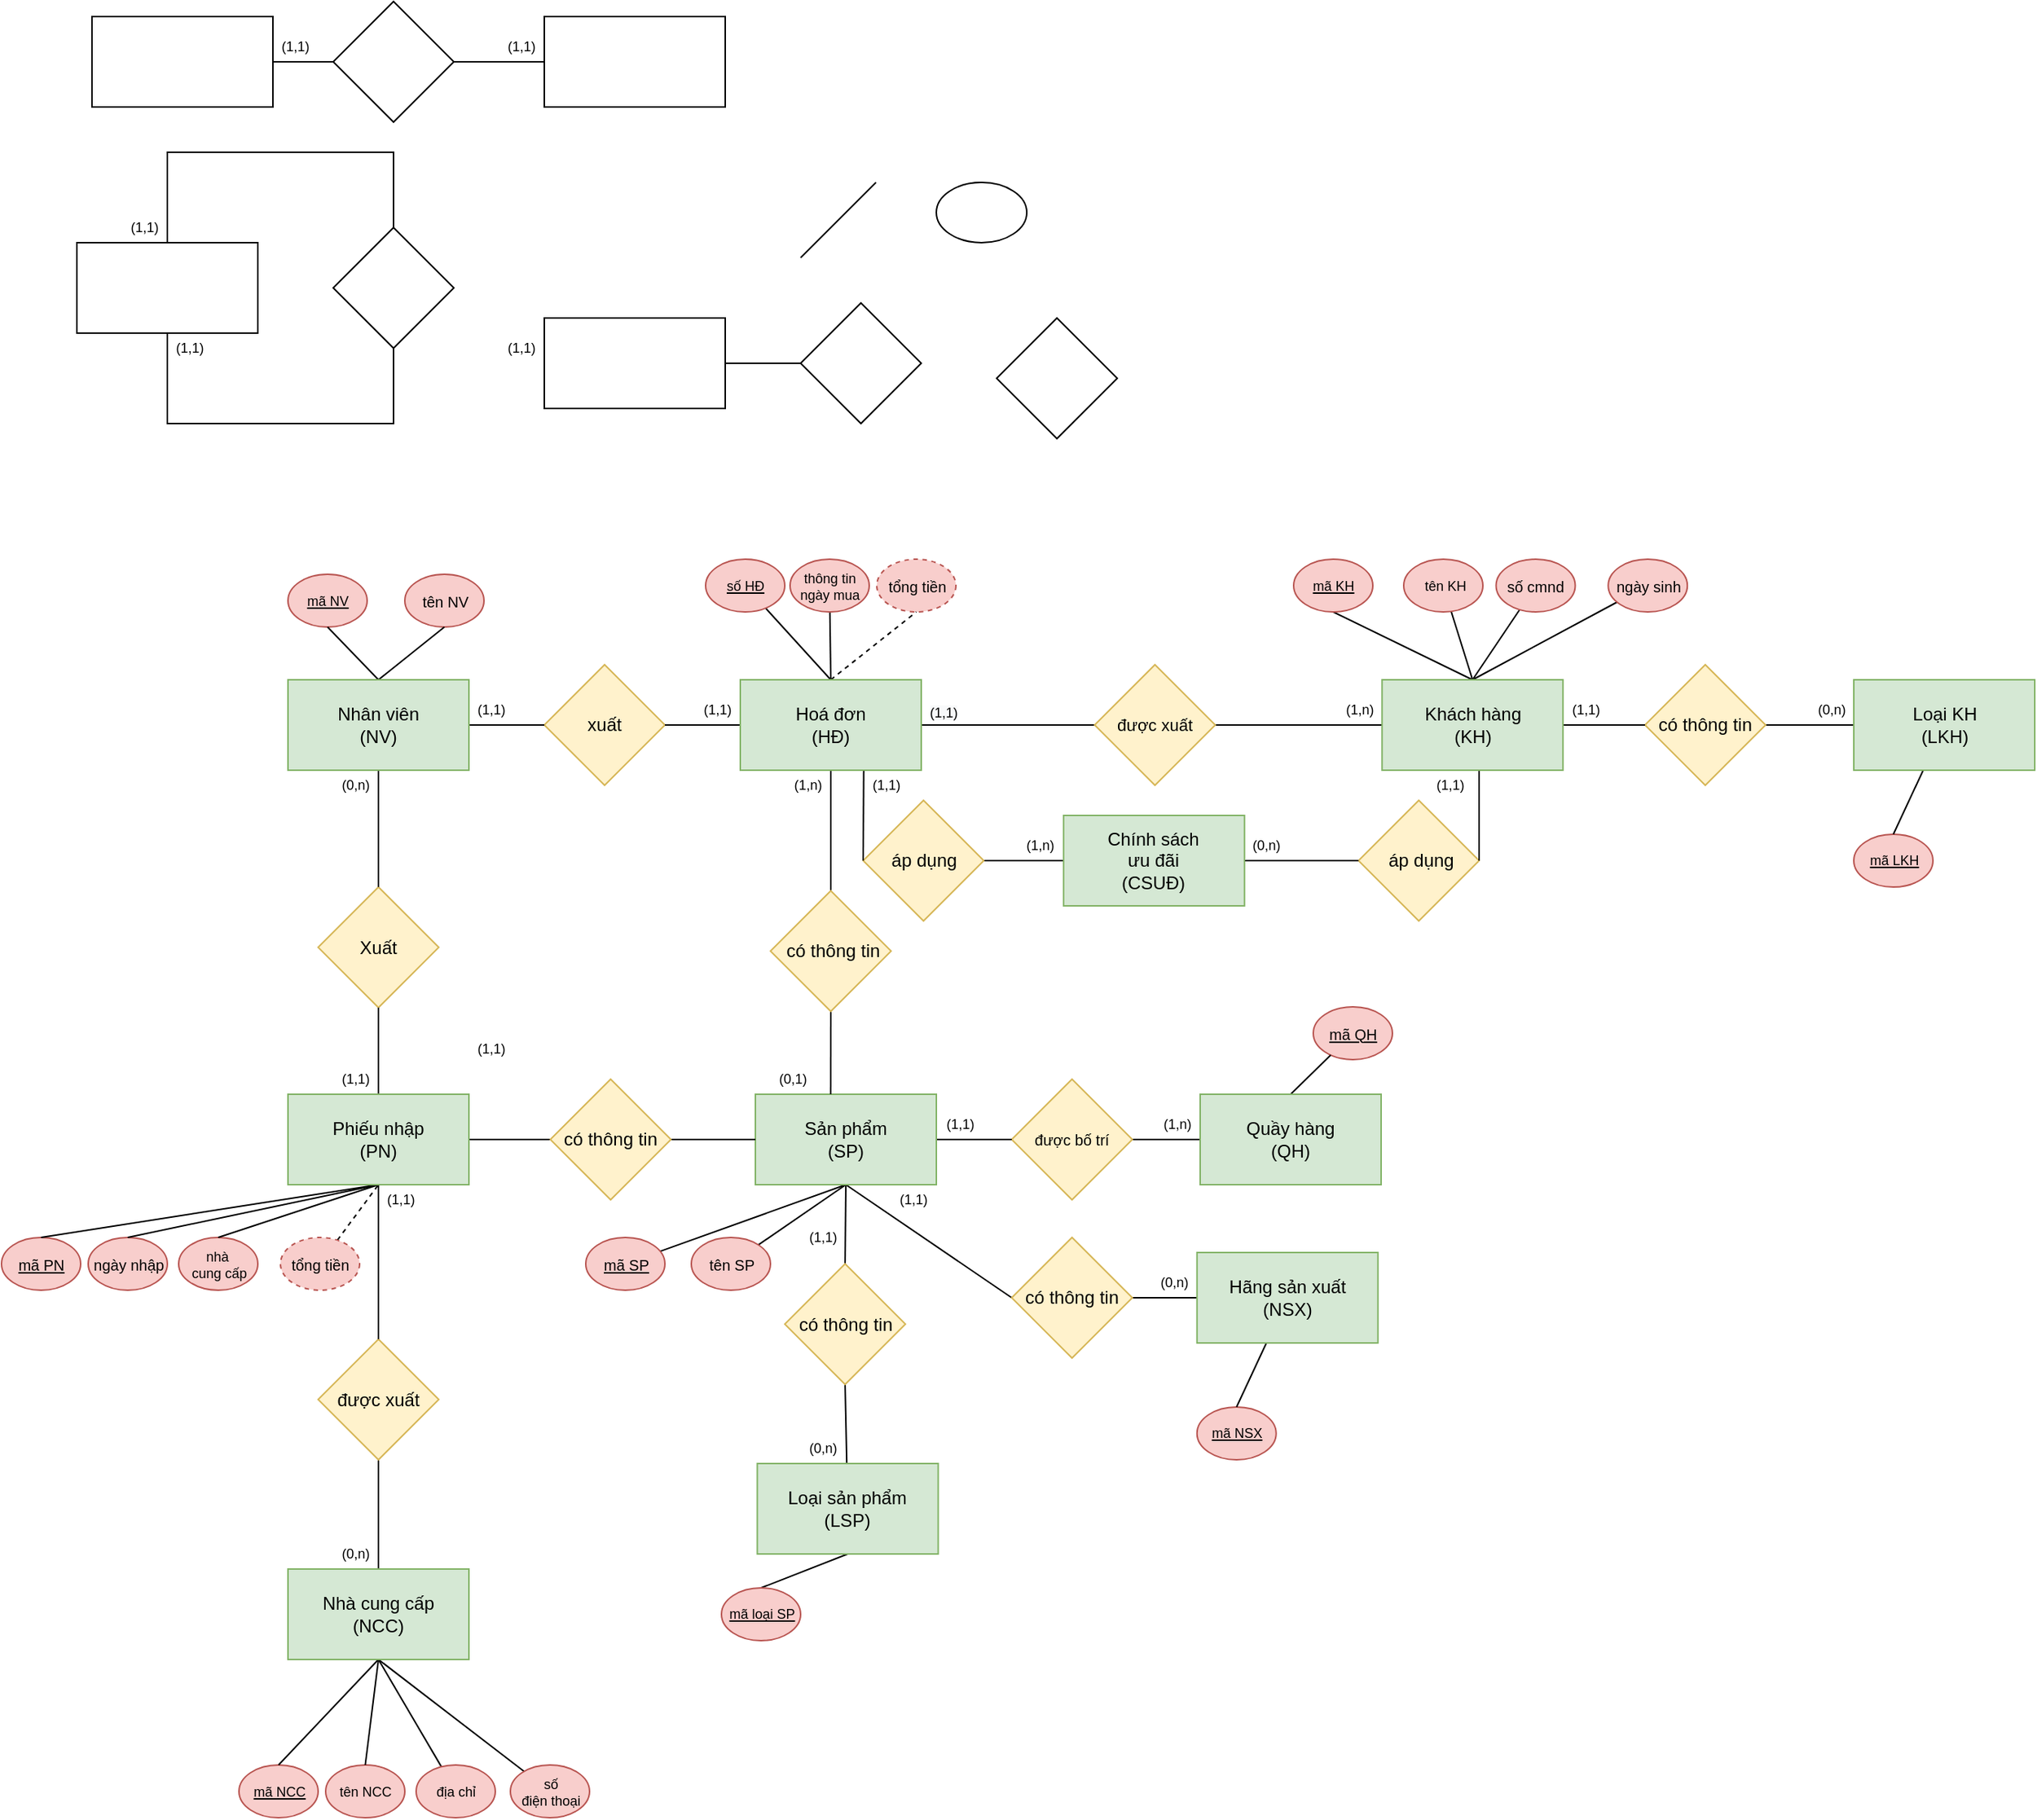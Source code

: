 <mxfile version="20.1.1" type="github">
  <diagram id="6r0_a1HDc3w-jd7aQ7qa" name="Page-1">
    <mxGraphModel dx="2193" dy="1885" grid="1" gridSize="10" guides="1" tooltips="1" connect="1" arrows="1" fold="1" page="1" pageScale="1" pageWidth="827" pageHeight="1169" math="0" shadow="0">
      <root>
        <mxCell id="0" />
        <mxCell id="1" parent="0" />
        <mxCell id="DVV-10IRJFf22m86ulkG-2" value="" style="ellipse;whiteSpace=wrap;html=1;" vertex="1" parent="1">
          <mxGeometry x="590" y="20" width="60" height="40" as="geometry" />
        </mxCell>
        <mxCell id="DVV-10IRJFf22m86ulkG-4" value="" style="endArrow=none;html=1;rounded=0;" edge="1" parent="1">
          <mxGeometry width="50" height="50" relative="1" as="geometry">
            <mxPoint x="500" y="70" as="sourcePoint" />
            <mxPoint x="550" y="20" as="targetPoint" />
          </mxGeometry>
        </mxCell>
        <mxCell id="DVV-10IRJFf22m86ulkG-14" value="" style="group" vertex="1" connectable="0" parent="1">
          <mxGeometry x="20" width="250" height="180" as="geometry" />
        </mxCell>
        <mxCell id="DVV-10IRJFf22m86ulkG-11" value="" style="rhombus;whiteSpace=wrap;html=1;fontFamily=Helvetica;fontSize=11;fontColor=default;" vertex="1" parent="DVV-10IRJFf22m86ulkG-14">
          <mxGeometry x="170" y="50" width="80" height="80" as="geometry" />
        </mxCell>
        <mxCell id="DVV-10IRJFf22m86ulkG-12" style="edgeStyle=none;shape=connector;rounded=0;orthogonalLoop=1;jettySize=auto;html=1;exitX=0.5;exitY=0;exitDx=0;exitDy=0;entryX=0.5;entryY=0;entryDx=0;entryDy=0;labelBackgroundColor=default;fontFamily=Helvetica;fontSize=11;fontColor=default;endArrow=none;strokeColor=default;" edge="1" parent="DVV-10IRJFf22m86ulkG-14" source="DVV-10IRJFf22m86ulkG-10" target="DVV-10IRJFf22m86ulkG-11">
          <mxGeometry relative="1" as="geometry">
            <Array as="points">
              <mxPoint x="60" />
              <mxPoint x="210" />
            </Array>
          </mxGeometry>
        </mxCell>
        <mxCell id="DVV-10IRJFf22m86ulkG-13" style="edgeStyle=none;shape=connector;rounded=0;orthogonalLoop=1;jettySize=auto;html=1;entryX=0.5;entryY=1;entryDx=0;entryDy=0;labelBackgroundColor=default;fontFamily=Helvetica;fontSize=11;fontColor=default;endArrow=none;strokeColor=default;exitX=0.5;exitY=1;exitDx=0;exitDy=0;" edge="1" parent="DVV-10IRJFf22m86ulkG-14" source="DVV-10IRJFf22m86ulkG-10" target="DVV-10IRJFf22m86ulkG-11">
          <mxGeometry relative="1" as="geometry">
            <mxPoint x="60" y="130" as="sourcePoint" />
            <Array as="points">
              <mxPoint x="60" y="180" />
              <mxPoint x="210" y="180" />
            </Array>
          </mxGeometry>
        </mxCell>
        <mxCell id="DVV-10IRJFf22m86ulkG-25" value="" style="group" vertex="1" connectable="0" parent="DVV-10IRJFf22m86ulkG-14">
          <mxGeometry y="40" width="120" height="100" as="geometry" />
        </mxCell>
        <mxCell id="DVV-10IRJFf22m86ulkG-10" value="" style="rounded=0;whiteSpace=wrap;html=1;fontFamily=Helvetica;fontSize=11;fontColor=default;" vertex="1" parent="DVV-10IRJFf22m86ulkG-25">
          <mxGeometry y="20" width="120" height="60" as="geometry" />
        </mxCell>
        <mxCell id="DVV-10IRJFf22m86ulkG-23" value="(1,1)" style="text;html=1;strokeColor=none;fillColor=none;align=center;verticalAlign=middle;whiteSpace=wrap;rounded=0;fontFamily=Helvetica;fontSize=9;fontColor=default;" vertex="1" parent="DVV-10IRJFf22m86ulkG-25">
          <mxGeometry x="30" width="30" height="20" as="geometry" />
        </mxCell>
        <mxCell id="DVV-10IRJFf22m86ulkG-24" value="(1,1)" style="text;html=1;strokeColor=none;fillColor=none;align=center;verticalAlign=middle;whiteSpace=wrap;rounded=0;fontFamily=Helvetica;fontSize=9;fontColor=default;" vertex="1" parent="DVV-10IRJFf22m86ulkG-25">
          <mxGeometry x="60" y="80" width="30" height="20" as="geometry" />
        </mxCell>
        <mxCell id="DVV-10IRJFf22m86ulkG-20" value="" style="group" vertex="1" connectable="0" parent="1">
          <mxGeometry x="300" y="110" width="150" height="60" as="geometry" />
        </mxCell>
        <mxCell id="DVV-10IRJFf22m86ulkG-21" value="" style="rounded=0;whiteSpace=wrap;html=1;" vertex="1" parent="DVV-10IRJFf22m86ulkG-20">
          <mxGeometry x="30" width="120" height="60" as="geometry" />
        </mxCell>
        <mxCell id="DVV-10IRJFf22m86ulkG-22" value="(1,1)" style="text;html=1;strokeColor=none;fillColor=none;align=center;verticalAlign=middle;whiteSpace=wrap;rounded=0;fontFamily=Helvetica;fontSize=9;fontColor=default;" vertex="1" parent="DVV-10IRJFf22m86ulkG-20">
          <mxGeometry y="10" width="30" height="20" as="geometry" />
        </mxCell>
        <mxCell id="DVV-10IRJFf22m86ulkG-27" value="" style="group" vertex="1" connectable="0" parent="1">
          <mxGeometry x="30" y="-100" width="420" height="80" as="geometry" />
        </mxCell>
        <mxCell id="DVV-10IRJFf22m86ulkG-3" value="&lt;span style=&quot;color: rgba(0, 0, 0, 0); font-family: monospace; font-size: 0px; text-align: start;&quot;&gt;%3CmxGraphModel%3E%3Croot%3E%3CmxCell%20id%3D%220%22%2F%3E%3CmxCell%20id%3D%221%22%20parent%3D%220%22%2F%3E%3CmxCell%20id%3D%222%22%20value%3D%22%22%20style%3D%22group%22%20vertex%3D%221%22%20connectable%3D%220%22%20parent%3D%221%22%3E%3CmxGeometry%20x%3D%22300%22%20y%3D%22120%22%20width%3D%22150%22%20height%3D%2260%22%20as%3D%22geometry%22%2F%3E%3C%2FmxCell%3E%3CmxCell%20id%3D%223%22%20value%3D%22%22%20style%3D%22rounded%3D0%3BwhiteSpace%3Dwrap%3Bhtml%3D1%3B%22%20vertex%3D%221%22%20parent%3D%222%22%3E%3CmxGeometry%20x%3D%2230%22%20width%3D%22120%22%20height%3D%2260%22%20as%3D%22geometry%22%2F%3E%3C%2FmxCell%3E%3CmxCell%20id%3D%224%22%20value%3D%22(1%2C1)%22%20style%3D%22text%3Bhtml%3D1%3BstrokeColor%3Dnone%3BfillColor%3Dnone%3Balign%3Dcenter%3BverticalAlign%3Dmiddle%3BwhiteSpace%3Dwrap%3Brounded%3D0%3BfontFamily%3DHelvetica%3BfontSize%3D9%3BfontColor%3Ddefault%3B%22%20vertex%3D%221%22%20parent%3D%222%22%3E%3CmxGeometry%20y%3D%2210%22%20width%3D%2230%22%20height%3D%2220%22%20as%3D%22geometry%22%2F%3E%3C%2FmxCell%3E%3C%2Froot%3E%3C%2FmxGraphModel%3E&lt;/span&gt;&lt;span style=&quot;color: rgba(0, 0, 0, 0); font-family: monospace; font-size: 0px; text-align: start;&quot;&gt;%3CmxGraphModel%3E%3Croot%3E%3CmxCell%20id%3D%220%22%2F%3E%3CmxCell%20id%3D%221%22%20parent%3D%220%22%2F%3E%3CmxCell%20id%3D%222%22%20value%3D%22%22%20style%3D%22group%22%20vertex%3D%221%22%20connectable%3D%220%22%20parent%3D%221%22%3E%3CmxGeometry%20x%3D%22300%22%20y%3D%22120%22%20width%3D%22150%22%20height%3D%2260%22%20as%3D%22geometry%22%2F%3E%3C%2FmxCell%3E%3CmxCell%20id%3D%223%22%20value%3D%22%22%20style%3D%22rounded%3D0%3BwhiteSpace%3Dwrap%3Bhtml%3D1%3B%22%20vertex%3D%221%22%20parent%3D%222%22%3E%3CmxGeometry%20x%3D%2230%22%20width%3D%22120%22%20height%3D%2260%22%20as%3D%22geometry%22%2F%3E%3C%2FmxCell%3E%3CmxCell%20id%3D%224%22%20value%3D%22(1%2C1)%22%20style%3D%22text%3Bhtml%3D1%3BstrokeColor%3Dnone%3BfillColor%3Dnone%3Balign%3Dcenter%3BverticalAlign%3Dmiddle%3BwhiteSpace%3Dwrap%3Brounded%3D0%3BfontFamily%3DHelvetica%3BfontSize%3D9%3BfontColor%3Ddefault%3B%22%20vertex%3D%221%22%20parent%3D%222%22%3E%3CmxGeometry%20y%3D%2210%22%20width%3D%2230%22%20height%3D%2220%22%20as%3D%22geometry%22%2F%3E%3C%2FmxCell%3E%3C%2Froot%3E%3C%2FmxGraphModel%3E&lt;/span&gt;" style="rhombus;whiteSpace=wrap;html=1;" vertex="1" parent="DVV-10IRJFf22m86ulkG-27">
          <mxGeometry x="160" width="80" height="80" as="geometry" />
        </mxCell>
        <mxCell id="DVV-10IRJFf22m86ulkG-18" value="" style="group" vertex="1" connectable="0" parent="DVV-10IRJFf22m86ulkG-27">
          <mxGeometry y="10" width="150" height="60" as="geometry" />
        </mxCell>
        <mxCell id="DVV-10IRJFf22m86ulkG-1" value="" style="rounded=0;whiteSpace=wrap;html=1;" vertex="1" parent="DVV-10IRJFf22m86ulkG-18">
          <mxGeometry width="120" height="60" as="geometry" />
        </mxCell>
        <mxCell id="DVV-10IRJFf22m86ulkG-15" value="(1,1)" style="text;html=1;strokeColor=none;fillColor=none;align=center;verticalAlign=middle;whiteSpace=wrap;rounded=0;fontFamily=Helvetica;fontSize=9;fontColor=default;" vertex="1" parent="DVV-10IRJFf22m86ulkG-18">
          <mxGeometry x="120" y="10" width="30" height="20" as="geometry" />
        </mxCell>
        <mxCell id="DVV-10IRJFf22m86ulkG-7" style="edgeStyle=none;shape=connector;rounded=0;orthogonalLoop=1;jettySize=auto;html=1;labelBackgroundColor=default;fontFamily=Helvetica;fontSize=11;fontColor=default;endArrow=none;strokeColor=default;" edge="1" parent="DVV-10IRJFf22m86ulkG-27" source="DVV-10IRJFf22m86ulkG-1" target="DVV-10IRJFf22m86ulkG-3">
          <mxGeometry relative="1" as="geometry" />
        </mxCell>
        <mxCell id="DVV-10IRJFf22m86ulkG-19" value="" style="group" vertex="1" connectable="0" parent="DVV-10IRJFf22m86ulkG-27">
          <mxGeometry x="270" y="10" width="150" height="60" as="geometry" />
        </mxCell>
        <mxCell id="DVV-10IRJFf22m86ulkG-8" value="" style="rounded=0;whiteSpace=wrap;html=1;" vertex="1" parent="DVV-10IRJFf22m86ulkG-19">
          <mxGeometry x="30" width="120" height="60" as="geometry" />
        </mxCell>
        <mxCell id="DVV-10IRJFf22m86ulkG-17" value="(1,1)" style="text;html=1;strokeColor=none;fillColor=none;align=center;verticalAlign=middle;whiteSpace=wrap;rounded=0;fontFamily=Helvetica;fontSize=9;fontColor=default;" vertex="1" parent="DVV-10IRJFf22m86ulkG-19">
          <mxGeometry y="10" width="30" height="20" as="geometry" />
        </mxCell>
        <mxCell id="DVV-10IRJFf22m86ulkG-9" style="edgeStyle=none;shape=connector;rounded=0;orthogonalLoop=1;jettySize=auto;html=1;entryX=0;entryY=0.5;entryDx=0;entryDy=0;labelBackgroundColor=default;fontFamily=Helvetica;fontSize=11;fontColor=default;endArrow=none;strokeColor=default;" edge="1" parent="DVV-10IRJFf22m86ulkG-27" source="DVV-10IRJFf22m86ulkG-3" target="DVV-10IRJFf22m86ulkG-8">
          <mxGeometry relative="1" as="geometry" />
        </mxCell>
        <mxCell id="DVV-10IRJFf22m86ulkG-60" value="Xuất" style="rhombus;whiteSpace=wrap;html=1;fillColor=#fff2cc;strokeColor=#d6b656;" vertex="1" parent="1">
          <mxGeometry x="180" y="487.5" width="80" height="80" as="geometry" />
        </mxCell>
        <mxCell id="DVV-10IRJFf22m86ulkG-61" style="edgeStyle=none;shape=connector;rounded=0;orthogonalLoop=1;jettySize=auto;html=1;entryX=0.5;entryY=0;entryDx=0;entryDy=0;labelBackgroundColor=default;fontFamily=Helvetica;fontSize=9;fontColor=default;endArrow=none;strokeColor=default;" edge="1" parent="1" source="DVV-10IRJFf22m86ulkG-51" target="DVV-10IRJFf22m86ulkG-60">
          <mxGeometry relative="1" as="geometry" />
        </mxCell>
        <mxCell id="DVV-10IRJFf22m86ulkG-62" style="edgeStyle=none;shape=connector;rounded=0;orthogonalLoop=1;jettySize=auto;html=1;exitX=0.5;exitY=0;exitDx=0;exitDy=0;entryX=0.5;entryY=1;entryDx=0;entryDy=0;labelBackgroundColor=default;fontFamily=Helvetica;fontSize=9;fontColor=default;endArrow=none;strokeColor=default;" edge="1" parent="1" source="DVV-10IRJFf22m86ulkG-31" target="DVV-10IRJFf22m86ulkG-60">
          <mxGeometry relative="1" as="geometry">
            <mxPoint x="220" y="590" as="targetPoint" />
          </mxGeometry>
        </mxCell>
        <mxCell id="DVV-10IRJFf22m86ulkG-76" style="edgeStyle=none;shape=connector;rounded=0;orthogonalLoop=1;jettySize=auto;html=1;entryX=1;entryY=0.5;entryDx=0;entryDy=0;labelBackgroundColor=default;fontFamily=Helvetica;fontSize=9;fontColor=default;endArrow=none;strokeColor=default;" edge="1" parent="1" source="DVV-10IRJFf22m86ulkG-75" target="DVV-10IRJFf22m86ulkG-21">
          <mxGeometry relative="1" as="geometry" />
        </mxCell>
        <mxCell id="DVV-10IRJFf22m86ulkG-75" value="&lt;div style=&quot;text-align: start;&quot;&gt;&lt;span style=&quot;background-color: initial; font-size: 0px;&quot;&gt;&lt;font face=&quot;monospace&quot; color=&quot;rgba(0, 0, 0, 0)&quot;&gt;ds&lt;/font&gt;&lt;/span&gt;&lt;/div&gt;" style="rhombus;whiteSpace=wrap;html=1;" vertex="1" parent="1">
          <mxGeometry x="500" y="100" width="80" height="80" as="geometry" />
        </mxCell>
        <mxCell id="DVV-10IRJFf22m86ulkG-80" style="edgeStyle=none;shape=connector;rounded=0;orthogonalLoop=1;jettySize=auto;html=1;entryX=1;entryY=1;entryDx=0;entryDy=0;labelBackgroundColor=default;fontFamily=Helvetica;fontSize=9;fontColor=default;endArrow=none;strokeColor=default;exitX=1;exitY=0.5;exitDx=0;exitDy=0;" edge="1" parent="1" source="DVV-10IRJFf22m86ulkG-84" target="DVV-10IRJFf22m86ulkG-68">
          <mxGeometry relative="1" as="geometry">
            <mxPoint x="730" y="380" as="sourcePoint" />
          </mxGeometry>
        </mxCell>
        <mxCell id="DVV-10IRJFf22m86ulkG-81" style="edgeStyle=none;shape=connector;rounded=0;orthogonalLoop=1;jettySize=auto;html=1;entryX=0;entryY=0.5;entryDx=0;entryDy=0;labelBackgroundColor=default;fontFamily=Helvetica;fontSize=9;fontColor=default;endArrow=none;strokeColor=default;" edge="1" parent="1" source="DVV-10IRJFf22m86ulkG-55" target="DVV-10IRJFf22m86ulkG-84">
          <mxGeometry relative="1" as="geometry">
            <mxPoint x="650" y="380" as="targetPoint" />
          </mxGeometry>
        </mxCell>
        <mxCell id="DVV-10IRJFf22m86ulkG-84" value="được xuất" style="rhombus;whiteSpace=wrap;html=1;fontSize=11;fillColor=#fff2cc;strokeColor=#d6b656;" vertex="1" parent="1">
          <mxGeometry x="695" y="340" width="80" height="80" as="geometry" />
        </mxCell>
        <mxCell id="DVV-10IRJFf22m86ulkG-89" value="&amp;nbsp;áp dụng" style="rhombus;whiteSpace=wrap;html=1;rotation=0;fillColor=#fff2cc;strokeColor=#d6b656;" vertex="1" parent="1">
          <mxGeometry x="870" y="430" width="80" height="80" as="geometry" />
        </mxCell>
        <mxCell id="DVV-10IRJFf22m86ulkG-93" style="edgeStyle=none;shape=connector;rounded=0;orthogonalLoop=1;jettySize=auto;html=1;labelBackgroundColor=default;fontFamily=Helvetica;fontSize=9;fontColor=default;endArrow=none;strokeColor=default;entryX=1;entryY=0.5;entryDx=0;entryDy=0;" edge="1" parent="1" target="DVV-10IRJFf22m86ulkG-89">
          <mxGeometry relative="1" as="geometry">
            <mxPoint x="950" y="410" as="sourcePoint" />
            <mxPoint x="870" y="480" as="targetPoint" />
          </mxGeometry>
        </mxCell>
        <mxCell id="DVV-10IRJFf22m86ulkG-94" style="edgeStyle=none;shape=connector;rounded=0;orthogonalLoop=1;jettySize=auto;html=1;exitX=1;exitY=0.5;exitDx=0;exitDy=0;entryX=0;entryY=0.5;entryDx=0;entryDy=0;labelBackgroundColor=default;fontFamily=Helvetica;fontSize=9;fontColor=default;endArrow=none;strokeColor=default;" edge="1" parent="1" source="DVV-10IRJFf22m86ulkG-87" target="DVV-10IRJFf22m86ulkG-89">
          <mxGeometry relative="1" as="geometry" />
        </mxCell>
        <mxCell id="DVV-10IRJFf22m86ulkG-98" value="" style="rhombus;whiteSpace=wrap;html=1;fontFamily=Helvetica;fontSize=11;fontColor=default;" vertex="1" parent="1">
          <mxGeometry x="630" y="110" width="80" height="80" as="geometry" />
        </mxCell>
        <mxCell id="DVV-10IRJFf22m86ulkG-104" value="&lt;u style=&quot;font-size: 9px;&quot;&gt;mã NCC&lt;/u&gt;" style="ellipse;whiteSpace=wrap;html=1;fontSize=9;fillColor=#f8cecc;strokeColor=#b85450;" vertex="1" parent="1">
          <mxGeometry x="127.5" y="1070" width="52.5" height="35" as="geometry" />
        </mxCell>
        <mxCell id="DVV-10IRJFf22m86ulkG-105" value="tên NCC" style="ellipse;whiteSpace=wrap;html=1;fontSize=9;fillColor=#f8cecc;strokeColor=#b85450;" vertex="1" parent="1">
          <mxGeometry x="185" y="1070" width="52.5" height="35" as="geometry" />
        </mxCell>
        <mxCell id="DVV-10IRJFf22m86ulkG-192" style="edgeStyle=none;shape=connector;rounded=0;orthogonalLoop=1;jettySize=auto;html=1;labelBackgroundColor=default;fontFamily=Helvetica;fontSize=10;fontColor=default;endArrow=none;strokeColor=default;" edge="1" parent="1" source="DVV-10IRJFf22m86ulkG-106">
          <mxGeometry relative="1" as="geometry">
            <mxPoint x="220" y="1000" as="targetPoint" />
          </mxGeometry>
        </mxCell>
        <mxCell id="DVV-10IRJFf22m86ulkG-106" value="địa chỉ" style="ellipse;whiteSpace=wrap;html=1;fontSize=9;fillColor=#f8cecc;strokeColor=#b85450;" vertex="1" parent="1">
          <mxGeometry x="245" y="1070" width="52.5" height="35" as="geometry" />
        </mxCell>
        <mxCell id="DVV-10IRJFf22m86ulkG-193" style="edgeStyle=none;shape=connector;rounded=0;orthogonalLoop=1;jettySize=auto;html=1;entryX=0.5;entryY=1;entryDx=0;entryDy=0;labelBackgroundColor=default;fontFamily=Helvetica;fontSize=10;fontColor=default;endArrow=none;strokeColor=default;" edge="1" parent="1" source="DVV-10IRJFf22m86ulkG-107" target="DVV-10IRJFf22m86ulkG-35">
          <mxGeometry relative="1" as="geometry" />
        </mxCell>
        <mxCell id="DVV-10IRJFf22m86ulkG-107" value="số&lt;br style=&quot;font-size: 9px;&quot;&gt;điện thoại" style="ellipse;whiteSpace=wrap;html=1;fontSize=9;fillColor=#f8cecc;strokeColor=#b85450;" vertex="1" parent="1">
          <mxGeometry x="307.5" y="1070" width="52.5" height="35" as="geometry" />
        </mxCell>
        <mxCell id="DVV-10IRJFf22m86ulkG-112" value="&lt;u style=&quot;font-size: 10px;&quot;&gt;mã PN&lt;/u&gt;" style="ellipse;whiteSpace=wrap;html=1;fontSize=10;fillColor=#f8cecc;strokeColor=#b85450;" vertex="1" parent="1">
          <mxGeometry x="-30" y="720" width="52.5" height="35" as="geometry" />
        </mxCell>
        <mxCell id="DVV-10IRJFf22m86ulkG-113" value="ngày nhập" style="ellipse;whiteSpace=wrap;html=1;fontSize=10;fillColor=#f8cecc;strokeColor=#b85450;" vertex="1" parent="1">
          <mxGeometry x="27.5" y="720" width="52.5" height="35" as="geometry" />
        </mxCell>
        <mxCell id="DVV-10IRJFf22m86ulkG-114" value="nhà&amp;nbsp;&lt;br style=&quot;font-size: 9px;&quot;&gt;cung cấp" style="ellipse;whiteSpace=wrap;html=1;fontSize=9;fillColor=#f8cecc;strokeColor=#b85450;" vertex="1" parent="1">
          <mxGeometry x="87.5" y="720" width="52.5" height="35" as="geometry" />
        </mxCell>
        <mxCell id="DVV-10IRJFf22m86ulkG-116" style="edgeStyle=none;shape=connector;rounded=0;orthogonalLoop=1;jettySize=auto;html=1;entryX=0.5;entryY=0;entryDx=0;entryDy=0;labelBackgroundColor=default;fontFamily=Helvetica;fontSize=9;fontColor=default;endArrow=none;strokeColor=default;exitX=0.5;exitY=1;exitDx=0;exitDy=0;" edge="1" parent="1" source="DVV-10IRJFf22m86ulkG-31" target="DVV-10IRJFf22m86ulkG-112">
          <mxGeometry relative="1" as="geometry" />
        </mxCell>
        <mxCell id="DVV-10IRJFf22m86ulkG-117" style="edgeStyle=none;shape=connector;rounded=0;orthogonalLoop=1;jettySize=auto;html=1;entryX=0.5;entryY=0;entryDx=0;entryDy=0;labelBackgroundColor=default;fontFamily=Helvetica;fontSize=9;fontColor=default;endArrow=none;strokeColor=default;exitX=0.5;exitY=1;exitDx=0;exitDy=0;" edge="1" parent="1" source="DVV-10IRJFf22m86ulkG-31" target="DVV-10IRJFf22m86ulkG-113">
          <mxGeometry relative="1" as="geometry">
            <mxPoint x="250" y="690" as="sourcePoint" />
          </mxGeometry>
        </mxCell>
        <mxCell id="DVV-10IRJFf22m86ulkG-118" style="edgeStyle=none;shape=connector;rounded=0;orthogonalLoop=1;jettySize=auto;html=1;entryX=0.5;entryY=0;entryDx=0;entryDy=0;labelBackgroundColor=default;fontFamily=Helvetica;fontSize=9;fontColor=default;endArrow=none;strokeColor=default;exitX=0.5;exitY=1;exitDx=0;exitDy=0;" edge="1" parent="1" source="DVV-10IRJFf22m86ulkG-31" target="DVV-10IRJFf22m86ulkG-114">
          <mxGeometry relative="1" as="geometry">
            <mxPoint x="220" y="690" as="sourcePoint" />
          </mxGeometry>
        </mxCell>
        <mxCell id="DVV-10IRJFf22m86ulkG-123" style="edgeStyle=none;shape=connector;rounded=0;orthogonalLoop=1;jettySize=auto;html=1;labelBackgroundColor=default;fontFamily=Helvetica;fontSize=9;fontColor=default;endArrow=none;strokeColor=default;entryX=0.5;entryY=1;entryDx=0;entryDy=0;dashed=1;" edge="1" parent="1" source="DVV-10IRJFf22m86ulkG-120" target="DVV-10IRJFf22m86ulkG-31">
          <mxGeometry relative="1" as="geometry">
            <mxPoint x="220" y="680" as="targetPoint" />
          </mxGeometry>
        </mxCell>
        <mxCell id="DVV-10IRJFf22m86ulkG-120" value="tổng tiền" style="ellipse;whiteSpace=wrap;html=1;fontSize=10;dashed=1;fillColor=#f8cecc;strokeColor=#b85450;" vertex="1" parent="1">
          <mxGeometry x="155" y="720" width="52.5" height="35" as="geometry" />
        </mxCell>
        <mxCell id="DVV-10IRJFf22m86ulkG-128" value="&lt;u style=&quot;font-size: 9px;&quot;&gt;mã NV&lt;/u&gt;" style="ellipse;whiteSpace=wrap;html=1;fontSize=9;fillColor=#f8cecc;strokeColor=#b85450;" vertex="1" parent="1">
          <mxGeometry x="160" y="280" width="52.5" height="35" as="geometry" />
        </mxCell>
        <mxCell id="DVV-10IRJFf22m86ulkG-129" value="tên NV" style="ellipse;whiteSpace=wrap;html=1;fontSize=10;fillColor=#f8cecc;strokeColor=#b85450;" vertex="1" parent="1">
          <mxGeometry x="237.5" y="280" width="52.5" height="35" as="geometry" />
        </mxCell>
        <mxCell id="DVV-10IRJFf22m86ulkG-132" style="edgeStyle=none;shape=connector;rounded=0;orthogonalLoop=1;jettySize=auto;html=1;entryX=0.5;entryY=1;entryDx=0;entryDy=0;labelBackgroundColor=default;fontFamily=Helvetica;fontSize=9;fontColor=default;endArrow=none;strokeColor=default;exitX=0.5;exitY=0;exitDx=0;exitDy=0;" edge="1" parent="1" source="DVV-10IRJFf22m86ulkG-51" target="DVV-10IRJFf22m86ulkG-128">
          <mxGeometry relative="1" as="geometry" />
        </mxCell>
        <mxCell id="DVV-10IRJFf22m86ulkG-133" style="edgeStyle=none;shape=connector;rounded=0;orthogonalLoop=1;jettySize=auto;html=1;entryX=0.5;entryY=1;entryDx=0;entryDy=0;labelBackgroundColor=default;fontFamily=Helvetica;fontSize=9;fontColor=default;endArrow=none;strokeColor=default;exitX=0.5;exitY=0;exitDx=0;exitDy=0;" edge="1" parent="1" source="DVV-10IRJFf22m86ulkG-51" target="DVV-10IRJFf22m86ulkG-129">
          <mxGeometry relative="1" as="geometry" />
        </mxCell>
        <mxCell id="DVV-10IRJFf22m86ulkG-139" style="edgeStyle=none;shape=connector;rounded=0;orthogonalLoop=1;jettySize=auto;html=1;labelBackgroundColor=default;fontFamily=Helvetica;fontSize=9;fontColor=default;endArrow=none;strokeColor=default;entryX=0.5;entryY=1;entryDx=0;entryDy=0;" edge="1" parent="1" source="DVV-10IRJFf22m86ulkG-134" target="DVV-10IRJFf22m86ulkG-45">
          <mxGeometry relative="1" as="geometry">
            <mxPoint x="560" y="685" as="targetPoint" />
          </mxGeometry>
        </mxCell>
        <mxCell id="DVV-10IRJFf22m86ulkG-134" value="&lt;u style=&quot;font-size: 10px;&quot;&gt;mã SP&lt;/u&gt;" style="ellipse;whiteSpace=wrap;html=1;fontSize=10;fillColor=#f8cecc;strokeColor=#b85450;" vertex="1" parent="1">
          <mxGeometry x="357.5" y="720" width="52.5" height="35" as="geometry" />
        </mxCell>
        <mxCell id="DVV-10IRJFf22m86ulkG-140" style="edgeStyle=none;shape=connector;rounded=0;orthogonalLoop=1;jettySize=auto;html=1;labelBackgroundColor=default;fontFamily=Helvetica;fontSize=9;fontColor=default;endArrow=none;strokeColor=default;entryX=0.5;entryY=1;entryDx=0;entryDy=0;" edge="1" parent="1" source="DVV-10IRJFf22m86ulkG-135" target="DVV-10IRJFf22m86ulkG-45">
          <mxGeometry relative="1" as="geometry">
            <mxPoint x="550" y="690" as="targetPoint" />
          </mxGeometry>
        </mxCell>
        <mxCell id="DVV-10IRJFf22m86ulkG-135" value="tên SP" style="ellipse;whiteSpace=wrap;html=1;fontSize=10;fillColor=#f8cecc;strokeColor=#b85450;" vertex="1" parent="1">
          <mxGeometry x="427.5" y="720" width="52.5" height="35" as="geometry" />
        </mxCell>
        <mxCell id="DVV-10IRJFf22m86ulkG-146" style="edgeStyle=none;shape=connector;rounded=0;orthogonalLoop=1;jettySize=auto;html=1;entryX=0.5;entryY=0;entryDx=0;entryDy=0;labelBackgroundColor=default;fontFamily=Helvetica;fontSize=9;fontColor=default;endArrow=none;strokeColor=default;exitX=0.5;exitY=1;exitDx=0;exitDy=0;" edge="1" parent="1" source="DVV-10IRJFf22m86ulkG-208" target="DVV-10IRJFf22m86ulkG-145">
          <mxGeometry relative="1" as="geometry">
            <mxPoint x="460" y="910" as="sourcePoint" />
          </mxGeometry>
        </mxCell>
        <mxCell id="DVV-10IRJFf22m86ulkG-141" style="edgeStyle=none;shape=connector;rounded=0;orthogonalLoop=1;jettySize=auto;html=1;entryX=0;entryY=0.5;entryDx=0;entryDy=0;labelBackgroundColor=default;fontFamily=Helvetica;fontSize=9;fontColor=default;endArrow=none;strokeColor=default;exitX=0.5;exitY=1;exitDx=0;exitDy=0;" edge="1" parent="1" source="DVV-10IRJFf22m86ulkG-45" target="DVV-10IRJFf22m86ulkG-199">
          <mxGeometry relative="1" as="geometry">
            <mxPoint x="560" y="735" as="targetPoint" />
          </mxGeometry>
        </mxCell>
        <mxCell id="DVV-10IRJFf22m86ulkG-142" style="edgeStyle=none;shape=connector;rounded=0;orthogonalLoop=1;jettySize=auto;html=1;entryX=0.5;entryY=0;entryDx=0;entryDy=0;labelBackgroundColor=default;fontFamily=Helvetica;fontSize=9;fontColor=default;endArrow=none;strokeColor=default;exitX=0.5;exitY=1;exitDx=0;exitDy=0;" edge="1" parent="1" source="DVV-10IRJFf22m86ulkG-45" target="DVV-10IRJFf22m86ulkG-206">
          <mxGeometry relative="1" as="geometry">
            <mxPoint x="503.572" y="735.63" as="targetPoint" />
          </mxGeometry>
        </mxCell>
        <mxCell id="DVV-10IRJFf22m86ulkG-145" value="&lt;u&gt;mã loại SP&lt;/u&gt;" style="ellipse;whiteSpace=wrap;html=1;fontSize=9;fillColor=#f8cecc;strokeColor=#b85450;" vertex="1" parent="1">
          <mxGeometry x="447.5" y="952.5" width="52.5" height="35" as="geometry" />
        </mxCell>
        <mxCell id="DVV-10IRJFf22m86ulkG-158" style="edgeStyle=none;shape=connector;rounded=0;orthogonalLoop=1;jettySize=auto;html=1;entryX=0.5;entryY=0;entryDx=0;entryDy=0;labelBackgroundColor=default;fontFamily=Helvetica;fontSize=9;fontColor=default;endArrow=none;strokeColor=default;" edge="1" parent="1" source="DVV-10IRJFf22m86ulkG-152" target="DVV-10IRJFf22m86ulkG-55">
          <mxGeometry relative="1" as="geometry" />
        </mxCell>
        <mxCell id="DVV-10IRJFf22m86ulkG-152" value="&lt;u style=&quot;font-size: 9px;&quot;&gt;số HĐ&lt;br style=&quot;font-size: 9px;&quot;&gt;&lt;/u&gt;" style="ellipse;whiteSpace=wrap;html=1;fontSize=9;fillColor=#f8cecc;strokeColor=#b85450;" vertex="1" parent="1">
          <mxGeometry x="437" y="270" width="52.5" height="35" as="geometry" />
        </mxCell>
        <mxCell id="DVV-10IRJFf22m86ulkG-159" style="edgeStyle=none;shape=connector;rounded=0;orthogonalLoop=1;jettySize=auto;html=1;entryX=0.5;entryY=0;entryDx=0;entryDy=0;labelBackgroundColor=default;fontFamily=Helvetica;fontSize=9;fontColor=default;endArrow=none;strokeColor=default;" edge="1" parent="1" source="DVV-10IRJFf22m86ulkG-153" target="DVV-10IRJFf22m86ulkG-55">
          <mxGeometry relative="1" as="geometry" />
        </mxCell>
        <mxCell id="DVV-10IRJFf22m86ulkG-153" value="thông tin&lt;br style=&quot;font-size: 9px;&quot;&gt;ngày mua" style="ellipse;whiteSpace=wrap;html=1;fontSize=9;fillColor=#f8cecc;strokeColor=#b85450;" vertex="1" parent="1">
          <mxGeometry x="493" y="270" width="52.5" height="35" as="geometry" />
        </mxCell>
        <mxCell id="DVV-10IRJFf22m86ulkG-163" value="tổng tiền" style="ellipse;whiteSpace=wrap;html=1;fontSize=10;dashed=1;fillColor=#f8cecc;strokeColor=#b85450;" vertex="1" parent="1">
          <mxGeometry x="550.5" y="270" width="52.5" height="35" as="geometry" />
        </mxCell>
        <mxCell id="DVV-10IRJFf22m86ulkG-164" style="edgeStyle=none;shape=connector;rounded=0;orthogonalLoop=1;jettySize=auto;html=1;entryX=0.5;entryY=1;entryDx=0;entryDy=0;labelBackgroundColor=default;fontFamily=Helvetica;fontSize=9;fontColor=default;endArrow=none;strokeColor=default;exitX=0.5;exitY=0;exitDx=0;exitDy=0;dashed=1;" edge="1" parent="1" source="DVV-10IRJFf22m86ulkG-55" target="DVV-10IRJFf22m86ulkG-163">
          <mxGeometry relative="1" as="geometry" />
        </mxCell>
        <mxCell id="DVV-10IRJFf22m86ulkG-169" style="edgeStyle=none;shape=connector;rounded=0;orthogonalLoop=1;jettySize=auto;html=1;entryX=0.5;entryY=0;entryDx=0;entryDy=0;labelBackgroundColor=default;fontFamily=Helvetica;fontSize=9;fontColor=default;endArrow=none;strokeColor=default;exitX=0.5;exitY=1;exitDx=0;exitDy=0;" edge="1" parent="1" source="DVV-10IRJFf22m86ulkG-165" target="DVV-10IRJFf22m86ulkG-67">
          <mxGeometry relative="1" as="geometry" />
        </mxCell>
        <mxCell id="DVV-10IRJFf22m86ulkG-165" value="&lt;u style=&quot;font-size: 9px;&quot;&gt;mã KH&lt;br style=&quot;font-size: 9px;&quot;&gt;&lt;/u&gt;" style="ellipse;whiteSpace=wrap;html=1;fontSize=9;fillColor=#f8cecc;strokeColor=#b85450;" vertex="1" parent="1">
          <mxGeometry x="827" y="270" width="52.5" height="35" as="geometry" />
        </mxCell>
        <mxCell id="DVV-10IRJFf22m86ulkG-170" style="edgeStyle=none;shape=connector;rounded=0;orthogonalLoop=1;jettySize=auto;html=1;entryX=0.5;entryY=0;entryDx=0;entryDy=0;labelBackgroundColor=default;fontFamily=Helvetica;fontSize=9;fontColor=default;endArrow=none;strokeColor=default;" edge="1" parent="1" source="DVV-10IRJFf22m86ulkG-166" target="DVV-10IRJFf22m86ulkG-67">
          <mxGeometry relative="1" as="geometry" />
        </mxCell>
        <mxCell id="DVV-10IRJFf22m86ulkG-166" value="&amp;nbsp;tên KH" style="ellipse;whiteSpace=wrap;html=1;fontSize=9;fillColor=#f8cecc;strokeColor=#b85450;" vertex="1" parent="1">
          <mxGeometry x="900" y="270" width="52.5" height="35" as="geometry" />
        </mxCell>
        <mxCell id="DVV-10IRJFf22m86ulkG-171" style="edgeStyle=none;shape=connector;rounded=0;orthogonalLoop=1;jettySize=auto;html=1;labelBackgroundColor=default;fontFamily=Helvetica;fontSize=9;fontColor=default;endArrow=none;strokeColor=default;entryX=0.5;entryY=0;entryDx=0;entryDy=0;" edge="1" parent="1" source="DVV-10IRJFf22m86ulkG-167" target="DVV-10IRJFf22m86ulkG-67">
          <mxGeometry relative="1" as="geometry">
            <mxPoint x="940" y="350" as="targetPoint" />
          </mxGeometry>
        </mxCell>
        <mxCell id="DVV-10IRJFf22m86ulkG-167" value="số cmnd" style="ellipse;whiteSpace=wrap;html=1;fontSize=10;fillColor=#f8cecc;strokeColor=#b85450;" vertex="1" parent="1">
          <mxGeometry x="961.25" y="270" width="52.5" height="35" as="geometry" />
        </mxCell>
        <mxCell id="DVV-10IRJFf22m86ulkG-174" style="edgeStyle=none;shape=connector;rounded=0;orthogonalLoop=1;jettySize=auto;html=1;labelBackgroundColor=default;fontFamily=Helvetica;fontSize=9;fontColor=default;endArrow=none;strokeColor=default;entryX=0.5;entryY=0;entryDx=0;entryDy=0;" edge="1" parent="1" source="DVV-10IRJFf22m86ulkG-173" target="DVV-10IRJFf22m86ulkG-67">
          <mxGeometry relative="1" as="geometry">
            <mxPoint x="860" y="350" as="targetPoint" />
          </mxGeometry>
        </mxCell>
        <mxCell id="DVV-10IRJFf22m86ulkG-173" value="ngày sinh" style="ellipse;whiteSpace=wrap;html=1;fontSize=10;fillColor=#f8cecc;strokeColor=#b85450;" vertex="1" parent="1">
          <mxGeometry x="1035.62" y="270" width="52.5" height="35" as="geometry" />
        </mxCell>
        <mxCell id="DVV-10IRJFf22m86ulkG-180" style="edgeStyle=none;shape=connector;rounded=0;orthogonalLoop=1;jettySize=auto;html=1;entryX=1;entryY=1;entryDx=0;entryDy=0;labelBackgroundColor=default;fontFamily=Helvetica;fontSize=10;fontColor=default;endArrow=none;strokeColor=default;" edge="1" parent="1" source="DVV-10IRJFf22m86ulkG-178" target="DVV-10IRJFf22m86ulkG-182">
          <mxGeometry relative="1" as="geometry" />
        </mxCell>
        <mxCell id="DVV-10IRJFf22m86ulkG-178" value="áp dụng" style="rhombus;whiteSpace=wrap;html=1;rotation=0;fillColor=#fff2cc;strokeColor=#d6b656;" vertex="1" parent="1">
          <mxGeometry x="541.5" y="430" width="80" height="80" as="geometry" />
        </mxCell>
        <mxCell id="DVV-10IRJFf22m86ulkG-179" style="edgeStyle=none;shape=connector;rounded=0;orthogonalLoop=1;jettySize=auto;html=1;entryX=0;entryY=0.5;entryDx=0;entryDy=0;labelBackgroundColor=default;fontFamily=Helvetica;fontSize=10;fontColor=default;endArrow=none;strokeColor=default;exitX=0.682;exitY=0.998;exitDx=0;exitDy=0;exitPerimeter=0;" edge="1" parent="1" source="DVV-10IRJFf22m86ulkG-55" target="DVV-10IRJFf22m86ulkG-178">
          <mxGeometry relative="1" as="geometry" />
        </mxCell>
        <mxCell id="DVV-10IRJFf22m86ulkG-88" value="(0,n)" style="text;html=1;strokeColor=none;fillColor=none;align=center;verticalAlign=middle;whiteSpace=wrap;rounded=0;fontFamily=Helvetica;fontSize=9;fontColor=default;" vertex="1" parent="1">
          <mxGeometry x="794.38" y="450" width="30" height="20" as="geometry" />
        </mxCell>
        <mxCell id="DVV-10IRJFf22m86ulkG-189" style="edgeStyle=none;shape=connector;rounded=0;orthogonalLoop=1;jettySize=auto;html=1;entryX=0.5;entryY=0;entryDx=0;entryDy=0;labelBackgroundColor=default;fontFamily=Helvetica;fontSize=10;fontColor=default;endArrow=none;strokeColor=default;" edge="1" parent="1" source="DVV-10IRJFf22m86ulkG-29" target="DVV-10IRJFf22m86ulkG-35">
          <mxGeometry relative="1" as="geometry" />
        </mxCell>
        <mxCell id="DVV-10IRJFf22m86ulkG-29" value="được xuất" style="rhombus;whiteSpace=wrap;html=1;fillColor=#fff2cc;strokeColor=#d6b656;" vertex="1" parent="1">
          <mxGeometry x="180" y="787.5" width="80" height="80" as="geometry" />
        </mxCell>
        <mxCell id="DVV-10IRJFf22m86ulkG-33" style="edgeStyle=none;shape=connector;rounded=0;orthogonalLoop=1;jettySize=auto;html=1;labelBackgroundColor=default;fontFamily=Helvetica;fontSize=11;fontColor=default;endArrow=none;strokeColor=default;" edge="1" parent="1" source="DVV-10IRJFf22m86ulkG-31" target="DVV-10IRJFf22m86ulkG-29">
          <mxGeometry relative="1" as="geometry" />
        </mxCell>
        <mxCell id="DVV-10IRJFf22m86ulkG-65" value="(1,1)" style="text;html=1;strokeColor=none;fillColor=none;align=center;verticalAlign=middle;whiteSpace=wrap;rounded=0;fontFamily=Helvetica;fontSize=9;fontColor=default;" vertex="1" parent="1">
          <mxGeometry x="190" y="605" width="30" height="20" as="geometry" />
        </mxCell>
        <mxCell id="DVV-10IRJFf22m86ulkG-195" style="edgeStyle=none;shape=connector;rounded=0;orthogonalLoop=1;jettySize=auto;html=1;entryX=0;entryY=0.5;entryDx=0;entryDy=0;labelBackgroundColor=default;fontFamily=Helvetica;fontSize=10;fontColor=default;endArrow=none;strokeColor=default;" edge="1" parent="1" source="DVV-10IRJFf22m86ulkG-39" target="DVV-10IRJFf22m86ulkG-41">
          <mxGeometry relative="1" as="geometry" />
        </mxCell>
        <mxCell id="DVV-10IRJFf22m86ulkG-39" value="được bố trí" style="rhombus;whiteSpace=wrap;html=1;fontSize=10;fillColor=#fff2cc;strokeColor=#d6b656;" vertex="1" parent="1">
          <mxGeometry x="640" y="615" width="80" height="80" as="geometry" />
        </mxCell>
        <mxCell id="DVV-10IRJFf22m86ulkG-194" style="edgeStyle=none;shape=connector;rounded=0;orthogonalLoop=1;jettySize=auto;html=1;labelBackgroundColor=default;fontFamily=Helvetica;fontSize=10;fontColor=default;endArrow=none;strokeColor=default;" edge="1" parent="1" source="DVV-10IRJFf22m86ulkG-45" target="DVV-10IRJFf22m86ulkG-39">
          <mxGeometry relative="1" as="geometry" />
        </mxCell>
        <mxCell id="DVV-10IRJFf22m86ulkG-45" value="Sản phẩm&lt;br&gt;(SP)" style="rounded=0;whiteSpace=wrap;html=1;fillColor=#d5e8d4;strokeColor=#82b366;" vertex="1" parent="1">
          <mxGeometry x="470" y="625" width="120" height="60" as="geometry" />
        </mxCell>
        <mxCell id="DVV-10IRJFf22m86ulkG-187" style="edgeStyle=none;shape=connector;rounded=0;orthogonalLoop=1;jettySize=auto;html=1;entryX=0;entryY=0.5;entryDx=0;entryDy=0;labelBackgroundColor=default;fontFamily=Helvetica;fontSize=10;fontColor=default;endArrow=none;strokeColor=default;" edge="1" parent="1" source="DVV-10IRJFf22m86ulkG-31" target="DVV-10IRJFf22m86ulkG-186">
          <mxGeometry relative="1" as="geometry" />
        </mxCell>
        <mxCell id="DVV-10IRJFf22m86ulkG-31" value="Phiếu nhập&lt;br&gt;(PN)" style="rounded=0;whiteSpace=wrap;html=1;fillColor=#d5e8d4;strokeColor=#82b366;" vertex="1" parent="1">
          <mxGeometry x="160" y="625" width="120" height="60" as="geometry" />
        </mxCell>
        <mxCell id="DVV-10IRJFf22m86ulkG-32" value="(1,1)" style="text;html=1;strokeColor=none;fillColor=none;align=center;verticalAlign=middle;whiteSpace=wrap;rounded=0;fontFamily=Helvetica;fontSize=9;fontColor=default;" vertex="1" parent="1">
          <mxGeometry x="280" y="585" width="30" height="20" as="geometry" />
        </mxCell>
        <mxCell id="DVV-10IRJFf22m86ulkG-63" style="edgeStyle=none;shape=connector;rounded=0;orthogonalLoop=1;jettySize=auto;html=1;exitX=0;exitY=0.5;exitDx=0;exitDy=0;labelBackgroundColor=default;fontFamily=Helvetica;fontSize=9;fontColor=default;endArrow=none;strokeColor=default;" edge="1" parent="1" source="DVV-10IRJFf22m86ulkG-31" target="DVV-10IRJFf22m86ulkG-31">
          <mxGeometry relative="1" as="geometry" />
        </mxCell>
        <mxCell id="DVV-10IRJFf22m86ulkG-188" style="edgeStyle=none;shape=connector;rounded=0;orthogonalLoop=1;jettySize=auto;html=1;labelBackgroundColor=default;fontFamily=Helvetica;fontSize=10;fontColor=default;endArrow=none;strokeColor=default;" edge="1" parent="1" source="DVV-10IRJFf22m86ulkG-186" target="DVV-10IRJFf22m86ulkG-45">
          <mxGeometry relative="1" as="geometry" />
        </mxCell>
        <mxCell id="DVV-10IRJFf22m86ulkG-186" value="có thông tin" style="rhombus;whiteSpace=wrap;html=1;fillColor=#fff2cc;strokeColor=#d6b656;" vertex="1" parent="1">
          <mxGeometry x="334" y="615" width="80" height="80" as="geometry" />
        </mxCell>
        <mxCell id="DVV-10IRJFf22m86ulkG-190" style="edgeStyle=none;shape=connector;rounded=0;orthogonalLoop=1;jettySize=auto;html=1;entryX=0.5;entryY=0;entryDx=0;entryDy=0;labelBackgroundColor=default;fontFamily=Helvetica;fontSize=10;fontColor=default;endArrow=none;strokeColor=default;exitX=0.5;exitY=1;exitDx=0;exitDy=0;" edge="1" parent="1" source="DVV-10IRJFf22m86ulkG-35" target="DVV-10IRJFf22m86ulkG-104">
          <mxGeometry relative="1" as="geometry" />
        </mxCell>
        <mxCell id="DVV-10IRJFf22m86ulkG-191" style="edgeStyle=none;shape=connector;rounded=0;orthogonalLoop=1;jettySize=auto;html=1;entryX=0.5;entryY=0;entryDx=0;entryDy=0;labelBackgroundColor=default;fontFamily=Helvetica;fontSize=10;fontColor=default;endArrow=none;strokeColor=default;" edge="1" parent="1" target="DVV-10IRJFf22m86ulkG-105">
          <mxGeometry relative="1" as="geometry">
            <mxPoint x="220" y="1000" as="sourcePoint" />
          </mxGeometry>
        </mxCell>
        <mxCell id="DVV-10IRJFf22m86ulkG-148" value="&lt;u style=&quot;font-size: 10px;&quot;&gt;mã QH&lt;/u&gt;" style="ellipse;whiteSpace=wrap;html=1;fontSize=10;fillColor=#f8cecc;strokeColor=#b85450;" vertex="1" parent="1">
          <mxGeometry x="840" y="567" width="52.5" height="35" as="geometry" />
        </mxCell>
        <mxCell id="DVV-10IRJFf22m86ulkG-221" style="edgeStyle=none;shape=connector;rounded=0;orthogonalLoop=1;jettySize=auto;html=1;exitX=0.5;exitY=0;exitDx=0;exitDy=0;labelBackgroundColor=default;fontFamily=Helvetica;fontSize=10;fontColor=default;endArrow=none;strokeColor=default;" edge="1" parent="1" source="DVV-10IRJFf22m86ulkG-41" target="DVV-10IRJFf22m86ulkG-148">
          <mxGeometry relative="1" as="geometry" />
        </mxCell>
        <mxCell id="DVV-10IRJFf22m86ulkG-41" value="Quầy hàng&lt;br&gt;(QH)" style="rounded=0;whiteSpace=wrap;html=1;fillColor=#d5e8d4;strokeColor=#82b366;" vertex="1" parent="1">
          <mxGeometry x="765" y="625" width="120" height="60" as="geometry" />
        </mxCell>
        <mxCell id="DVV-10IRJFf22m86ulkG-49" value="xuất" style="rhombus;whiteSpace=wrap;html=1;fillColor=#fff2cc;strokeColor=#d6b656;" vertex="1" parent="1">
          <mxGeometry x="330" y="340" width="80" height="80" as="geometry" />
        </mxCell>
        <mxCell id="DVV-10IRJFf22m86ulkG-53" style="edgeStyle=none;shape=connector;rounded=0;orthogonalLoop=1;jettySize=auto;html=1;labelBackgroundColor=default;fontFamily=Helvetica;fontSize=11;fontColor=default;endArrow=none;strokeColor=default;" edge="1" parent="1" source="DVV-10IRJFf22m86ulkG-51" target="DVV-10IRJFf22m86ulkG-49">
          <mxGeometry relative="1" as="geometry" />
        </mxCell>
        <mxCell id="DVV-10IRJFf22m86ulkG-57" style="edgeStyle=none;shape=connector;rounded=0;orthogonalLoop=1;jettySize=auto;html=1;entryX=0;entryY=0.5;entryDx=0;entryDy=0;labelBackgroundColor=default;fontFamily=Helvetica;fontSize=11;fontColor=default;endArrow=none;strokeColor=default;" edge="1" parent="1" source="DVV-10IRJFf22m86ulkG-49" target="DVV-10IRJFf22m86ulkG-55">
          <mxGeometry relative="1" as="geometry" />
        </mxCell>
        <mxCell id="DVV-10IRJFf22m86ulkG-64" value="(0,n)" style="text;html=1;strokeColor=none;fillColor=none;align=center;verticalAlign=middle;whiteSpace=wrap;rounded=0;fontFamily=Helvetica;fontSize=9;fontColor=default;" vertex="1" parent="1">
          <mxGeometry x="190" y="410" width="30" height="20" as="geometry" />
        </mxCell>
        <mxCell id="DVV-10IRJFf22m86ulkG-197" style="edgeStyle=none;shape=connector;rounded=0;orthogonalLoop=1;jettySize=auto;html=1;entryX=0.5;entryY=0;entryDx=0;entryDy=0;labelBackgroundColor=default;fontFamily=Helvetica;fontSize=10;fontColor=default;endArrow=none;strokeColor=default;" edge="1" parent="1" source="DVV-10IRJFf22m86ulkG-55" target="DVV-10IRJFf22m86ulkG-196">
          <mxGeometry relative="1" as="geometry" />
        </mxCell>
        <mxCell id="DVV-10IRJFf22m86ulkG-55" value="Hoá đơn&lt;br&gt;(HĐ)" style="rounded=0;whiteSpace=wrap;html=1;fillColor=#d5e8d4;strokeColor=#82b366;" vertex="1" parent="1">
          <mxGeometry x="460" y="350" width="120" height="60" as="geometry" />
        </mxCell>
        <mxCell id="DVV-10IRJFf22m86ulkG-56" value="(1,1)" style="text;html=1;strokeColor=none;fillColor=none;align=center;verticalAlign=middle;whiteSpace=wrap;rounded=0;fontFamily=Helvetica;fontSize=9;fontColor=default;" vertex="1" parent="1">
          <mxGeometry x="430" y="360" width="30" height="20" as="geometry" />
        </mxCell>
        <mxCell id="DVV-10IRJFf22m86ulkG-181" value="(1,1)" style="text;html=1;strokeColor=none;fillColor=none;align=center;verticalAlign=middle;whiteSpace=wrap;rounded=0;fontFamily=Helvetica;fontSize=9;fontColor=default;" vertex="1" parent="1">
          <mxGeometry x="541.5" y="410" width="30" height="20" as="geometry" />
        </mxCell>
        <mxCell id="DVV-10IRJFf22m86ulkG-85" value="&lt;meta charset=&quot;utf-8&quot;&gt;&lt;span style=&quot;color: rgb(0, 0, 0); font-family: Helvetica; font-size: 9px; font-style: normal; font-variant-ligatures: normal; font-variant-caps: normal; font-weight: 400; letter-spacing: normal; orphans: 2; text-indent: 0px; text-transform: none; widows: 2; word-spacing: 0px; -webkit-text-stroke-width: 0px; background-color: rgb(248, 249, 250); text-decoration-thickness: initial; text-decoration-style: initial; text-decoration-color: initial; float: none; display: inline !important;&quot;&gt;(1,1)&lt;/span&gt;" style="text;whiteSpace=wrap;html=1;fontSize=9;fontFamily=Helvetica;fontColor=default;align=center;" vertex="1" parent="1">
          <mxGeometry x="580" y="360" width="30" height="20" as="geometry" />
        </mxCell>
        <mxCell id="DVV-10IRJFf22m86ulkG-198" style="edgeStyle=none;shape=connector;rounded=0;orthogonalLoop=1;jettySize=auto;html=1;labelBackgroundColor=default;fontFamily=Helvetica;fontSize=10;fontColor=default;endArrow=none;strokeColor=default;exitX=0.5;exitY=1;exitDx=0;exitDy=0;entryX=0.416;entryY=-0.001;entryDx=0;entryDy=0;entryPerimeter=0;" edge="1" parent="1" source="DVV-10IRJFf22m86ulkG-196" target="DVV-10IRJFf22m86ulkG-45">
          <mxGeometry relative="1" as="geometry">
            <mxPoint x="520" y="620" as="targetPoint" />
          </mxGeometry>
        </mxCell>
        <mxCell id="DVV-10IRJFf22m86ulkG-196" value="&amp;nbsp;có thông tin" style="rhombus;whiteSpace=wrap;html=1;fillColor=#fff2cc;strokeColor=#d6b656;" vertex="1" parent="1">
          <mxGeometry x="480" y="490" width="80" height="80" as="geometry" />
        </mxCell>
        <mxCell id="DVV-10IRJFf22m86ulkG-203" style="edgeStyle=none;shape=connector;rounded=0;orthogonalLoop=1;jettySize=auto;html=1;entryX=1;entryY=1;entryDx=0;entryDy=0;labelBackgroundColor=default;fontFamily=Helvetica;fontSize=10;fontColor=default;endArrow=none;strokeColor=default;exitX=1;exitY=0.5;exitDx=0;exitDy=0;" edge="1" parent="1" source="DVV-10IRJFf22m86ulkG-199" target="DVV-10IRJFf22m86ulkG-202">
          <mxGeometry relative="1" as="geometry" />
        </mxCell>
        <mxCell id="DVV-10IRJFf22m86ulkG-199" value="có thông tin" style="rhombus;whiteSpace=wrap;html=1;fillColor=#fff2cc;strokeColor=#d6b656;" vertex="1" parent="1">
          <mxGeometry x="640" y="720" width="80" height="80" as="geometry" />
        </mxCell>
        <mxCell id="DVV-10IRJFf22m86ulkG-204" value="&lt;u&gt;mã NSX&lt;/u&gt;" style="ellipse;whiteSpace=wrap;html=1;fontSize=9;fillColor=#f8cecc;strokeColor=#b85450;" vertex="1" parent="1">
          <mxGeometry x="762.88" y="832.5" width="52.5" height="35" as="geometry" />
        </mxCell>
        <mxCell id="DVV-10IRJFf22m86ulkG-205" style="edgeStyle=none;shape=connector;rounded=0;orthogonalLoop=1;jettySize=auto;html=1;entryX=0.5;entryY=0;entryDx=0;entryDy=0;labelBackgroundColor=default;fontFamily=Helvetica;fontSize=10;fontColor=default;endArrow=none;strokeColor=default;" edge="1" parent="1" source="DVV-10IRJFf22m86ulkG-201" target="DVV-10IRJFf22m86ulkG-204">
          <mxGeometry relative="1" as="geometry" />
        </mxCell>
        <mxCell id="DVV-10IRJFf22m86ulkG-210" style="edgeStyle=none;shape=connector;rounded=0;orthogonalLoop=1;jettySize=auto;html=1;labelBackgroundColor=default;fontFamily=Helvetica;fontSize=10;fontColor=default;endArrow=none;strokeColor=default;exitX=0.5;exitY=1;exitDx=0;exitDy=0;" edge="1" parent="1" source="DVV-10IRJFf22m86ulkG-206" target="DVV-10IRJFf22m86ulkG-208">
          <mxGeometry relative="1" as="geometry">
            <mxPoint x="530" y="820" as="sourcePoint" />
          </mxGeometry>
        </mxCell>
        <mxCell id="DVV-10IRJFf22m86ulkG-206" value="có thông tin" style="rhombus;whiteSpace=wrap;html=1;fillColor=#fff2cc;strokeColor=#d6b656;" vertex="1" parent="1">
          <mxGeometry x="489.5" y="737.5" width="80" height="80" as="geometry" />
        </mxCell>
        <mxCell id="DVV-10IRJFf22m86ulkG-218" style="edgeStyle=none;shape=connector;rounded=0;orthogonalLoop=1;jettySize=auto;html=1;entryX=1;entryY=1;entryDx=0;entryDy=0;labelBackgroundColor=default;fontFamily=Helvetica;fontSize=10;fontColor=default;endArrow=none;strokeColor=default;" edge="1" parent="1" source="DVV-10IRJFf22m86ulkG-211" target="DVV-10IRJFf22m86ulkG-214">
          <mxGeometry relative="1" as="geometry" />
        </mxCell>
        <mxCell id="DVV-10IRJFf22m86ulkG-211" value="có thông tin" style="rhombus;whiteSpace=wrap;html=1;fillColor=#fff2cc;strokeColor=#d6b656;" vertex="1" parent="1">
          <mxGeometry x="1060" y="340" width="80" height="80" as="geometry" />
        </mxCell>
        <mxCell id="DVV-10IRJFf22m86ulkG-215" value="&lt;u&gt;mã LKH&lt;/u&gt;" style="ellipse;whiteSpace=wrap;html=1;fontSize=9;fillColor=#f8cecc;strokeColor=#b85450;" vertex="1" parent="1">
          <mxGeometry x="1198.5" y="452.5" width="52.5" height="35" as="geometry" />
        </mxCell>
        <mxCell id="DVV-10IRJFf22m86ulkG-217" style="edgeStyle=none;shape=connector;rounded=0;orthogonalLoop=1;jettySize=auto;html=1;entryX=0;entryY=0.5;entryDx=0;entryDy=0;labelBackgroundColor=default;fontFamily=Helvetica;fontSize=10;fontColor=default;endArrow=none;strokeColor=default;" edge="1" parent="1" source="DVV-10IRJFf22m86ulkG-67" target="DVV-10IRJFf22m86ulkG-211">
          <mxGeometry relative="1" as="geometry" />
        </mxCell>
        <mxCell id="DVV-10IRJFf22m86ulkG-219" style="edgeStyle=none;shape=connector;rounded=0;orthogonalLoop=1;jettySize=auto;html=1;entryX=0.5;entryY=0;entryDx=0;entryDy=0;labelBackgroundColor=default;fontFamily=Helvetica;fontSize=10;fontColor=default;endArrow=none;strokeColor=default;" edge="1" parent="1" source="DVV-10IRJFf22m86ulkG-213" target="DVV-10IRJFf22m86ulkG-215">
          <mxGeometry relative="1" as="geometry" />
        </mxCell>
        <mxCell id="DVV-10IRJFf22m86ulkG-220" value="(1,1)" style="text;html=1;strokeColor=none;fillColor=none;align=center;verticalAlign=middle;whiteSpace=wrap;rounded=0;fontFamily=Helvetica;fontSize=9;fontColor=default;" vertex="1" parent="1">
          <mxGeometry x="1005.63" y="360" width="30" height="20" as="geometry" />
        </mxCell>
        <mxCell id="DVV-10IRJFf22m86ulkG-209" value="(0,n)" style="text;html=1;strokeColor=none;fillColor=none;align=center;verticalAlign=middle;whiteSpace=wrap;rounded=0;fontFamily=Helvetica;fontSize=9;fontColor=default;" vertex="1" parent="1">
          <mxGeometry x="500" y="850" width="30" height="20" as="geometry" />
        </mxCell>
        <mxCell id="DVV-10IRJFf22m86ulkG-223" value="(1,1)" style="text;html=1;strokeColor=none;fillColor=none;align=center;verticalAlign=middle;whiteSpace=wrap;rounded=0;fontFamily=Helvetica;fontSize=9;fontColor=default;" vertex="1" parent="1">
          <mxGeometry x="500" y="710" width="30" height="20" as="geometry" />
        </mxCell>
        <mxCell id="DVV-10IRJFf22m86ulkG-224" value="(1,1)" style="text;html=1;strokeColor=none;fillColor=none;align=center;verticalAlign=middle;whiteSpace=wrap;rounded=0;fontFamily=Helvetica;fontSize=9;fontColor=default;" vertex="1" parent="1">
          <mxGeometry x="560" y="685" width="30" height="20" as="geometry" />
        </mxCell>
        <mxCell id="DVV-10IRJFf22m86ulkG-225" value="(1,1)" style="text;html=1;strokeColor=none;fillColor=none;align=center;verticalAlign=middle;whiteSpace=wrap;rounded=0;fontFamily=Helvetica;fontSize=9;fontColor=default;" vertex="1" parent="1">
          <mxGeometry x="590.5" y="635" width="30" height="20" as="geometry" />
        </mxCell>
        <mxCell id="DVV-10IRJFf22m86ulkG-226" value="(1,n)" style="text;html=1;strokeColor=none;fillColor=none;align=center;verticalAlign=middle;whiteSpace=wrap;rounded=0;fontFamily=Helvetica;fontSize=9;fontColor=default;" vertex="1" parent="1">
          <mxGeometry x="735" y="635" width="30" height="20" as="geometry" />
        </mxCell>
        <mxCell id="DVV-10IRJFf22m86ulkG-227" value="(1,n)" style="text;html=1;strokeColor=none;fillColor=none;align=center;verticalAlign=middle;whiteSpace=wrap;rounded=0;fontFamily=Helvetica;fontSize=9;fontColor=default;" vertex="1" parent="1">
          <mxGeometry x="489.5" y="410" width="30" height="20" as="geometry" />
        </mxCell>
        <mxCell id="DVV-10IRJFf22m86ulkG-228" value="(0,1)" style="text;html=1;strokeColor=none;fillColor=none;align=center;verticalAlign=middle;whiteSpace=wrap;rounded=0;fontFamily=Helvetica;fontSize=9;fontColor=default;" vertex="1" parent="1">
          <mxGeometry x="480" y="605" width="30" height="20" as="geometry" />
        </mxCell>
        <mxCell id="DVV-10IRJFf22m86ulkG-35" value="Nhà cung cấp&lt;br&gt;(NCC)" style="rounded=0;whiteSpace=wrap;html=1;fillColor=#d5e8d4;strokeColor=#82b366;" vertex="1" parent="1">
          <mxGeometry x="160" y="940" width="120" height="60" as="geometry" />
        </mxCell>
        <mxCell id="DVV-10IRJFf22m86ulkG-36" value="(0,n)" style="text;html=1;strokeColor=none;fillColor=none;align=center;verticalAlign=middle;whiteSpace=wrap;rounded=0;fontFamily=Helvetica;fontSize=9;fontColor=default;" vertex="1" parent="1">
          <mxGeometry x="190" y="920" width="30" height="20" as="geometry" />
        </mxCell>
        <mxCell id="DVV-10IRJFf22m86ulkG-229" value="(1,1)" style="text;html=1;strokeColor=none;fillColor=none;align=center;verticalAlign=middle;whiteSpace=wrap;rounded=0;fontFamily=Helvetica;fontSize=9;fontColor=default;" vertex="1" parent="1">
          <mxGeometry x="220" y="685" width="30" height="20" as="geometry" />
        </mxCell>
        <mxCell id="DVV-10IRJFf22m86ulkG-51" value="Nhân viên&lt;br&gt;(NV)" style="rounded=0;whiteSpace=wrap;html=1;fillColor=#d5e8d4;strokeColor=#82b366;" vertex="1" parent="1">
          <mxGeometry x="160" y="350" width="120" height="60" as="geometry" />
        </mxCell>
        <mxCell id="DVV-10IRJFf22m86ulkG-52" value="(1,1)" style="text;html=1;strokeColor=none;fillColor=none;align=center;verticalAlign=middle;whiteSpace=wrap;rounded=0;fontFamily=Helvetica;fontSize=9;fontColor=default;" vertex="1" parent="1">
          <mxGeometry x="280" y="360" width="30" height="20" as="geometry" />
        </mxCell>
        <mxCell id="DVV-10IRJFf22m86ulkG-208" value="Loại sản phẩm&lt;br&gt;(LSP)" style="rounded=0;whiteSpace=wrap;html=1;fillColor=#d5e8d4;strokeColor=#82b366;" vertex="1" parent="1">
          <mxGeometry x="471.25" y="870" width="120" height="60" as="geometry" />
        </mxCell>
        <mxCell id="DVV-10IRJFf22m86ulkG-201" value="Hãng sản xuất&lt;br&gt;(NSX)" style="rounded=0;whiteSpace=wrap;html=1;fillColor=#d5e8d4;strokeColor=#82b366;" vertex="1" parent="1">
          <mxGeometry x="762.88" y="730" width="120" height="60" as="geometry" />
        </mxCell>
        <mxCell id="DVV-10IRJFf22m86ulkG-222" style="edgeStyle=none;shape=connector;rounded=0;orthogonalLoop=1;jettySize=auto;html=1;exitX=1;exitY=0.5;exitDx=0;exitDy=0;labelBackgroundColor=default;fontFamily=Helvetica;fontSize=11;fontColor=default;endArrow=none;strokeColor=default;" edge="1" parent="1" source="DVV-10IRJFf22m86ulkG-202" target="DVV-10IRJFf22m86ulkG-201">
          <mxGeometry relative="1" as="geometry" />
        </mxCell>
        <mxCell id="DVV-10IRJFf22m86ulkG-202" value="(0,n)" style="text;html=1;strokeColor=none;fillColor=none;align=center;verticalAlign=middle;whiteSpace=wrap;rounded=0;fontFamily=Helvetica;fontSize=9;fontColor=default;" vertex="1" parent="1">
          <mxGeometry x="732.88" y="740" width="30" height="20" as="geometry" />
        </mxCell>
        <mxCell id="DVV-10IRJFf22m86ulkG-92" value="(1,1)" style="text;html=1;strokeColor=none;fillColor=none;align=center;verticalAlign=middle;whiteSpace=wrap;rounded=0;fontFamily=Helvetica;fontSize=9;fontColor=default;" vertex="1" parent="1">
          <mxGeometry x="915.63" y="410" width="30" height="20" as="geometry" />
        </mxCell>
        <mxCell id="DVV-10IRJFf22m86ulkG-67" value="Khách hàng &lt;br&gt;(KH)" style="rounded=0;whiteSpace=wrap;html=1;fillColor=#d5e8d4;strokeColor=#82b366;" vertex="1" parent="1">
          <mxGeometry x="885.63" y="350" width="120" height="60" as="geometry" />
        </mxCell>
        <mxCell id="DVV-10IRJFf22m86ulkG-68" value="(1,n)" style="text;html=1;strokeColor=none;fillColor=none;align=center;verticalAlign=middle;whiteSpace=wrap;rounded=0;fontFamily=Helvetica;fontSize=9;fontColor=default;" vertex="1" parent="1">
          <mxGeometry x="855.63" y="360" width="30" height="20" as="geometry" />
        </mxCell>
        <mxCell id="DVV-10IRJFf22m86ulkG-87" value="Chính sách&lt;br&gt;ưu đãi&lt;br&gt;(CSUĐ)" style="rounded=0;whiteSpace=wrap;html=1;fillColor=#d5e8d4;strokeColor=#82b366;" vertex="1" parent="1">
          <mxGeometry x="674.38" y="440" width="120" height="60" as="geometry" />
        </mxCell>
        <mxCell id="DVV-10IRJFf22m86ulkG-182" value="(1,n)" style="text;html=1;strokeColor=none;fillColor=none;align=center;verticalAlign=middle;whiteSpace=wrap;rounded=0;fontFamily=Helvetica;fontSize=9;fontColor=default;" vertex="1" parent="1">
          <mxGeometry x="644.38" y="450" width="30" height="20" as="geometry" />
        </mxCell>
        <mxCell id="DVV-10IRJFf22m86ulkG-213" value="Loại KH&lt;br&gt;(LKH)" style="rounded=0;whiteSpace=wrap;html=1;fillColor=#d5e8d4;strokeColor=#82b366;" vertex="1" parent="1">
          <mxGeometry x="1198.5" y="350" width="120" height="60" as="geometry" />
        </mxCell>
        <mxCell id="DVV-10IRJFf22m86ulkG-214" value="(0,n)" style="text;html=1;strokeColor=none;fillColor=none;align=center;verticalAlign=middle;whiteSpace=wrap;rounded=0;fontFamily=Helvetica;fontSize=9;fontColor=default;" vertex="1" parent="1">
          <mxGeometry x="1168.5" y="360" width="30" height="20" as="geometry" />
        </mxCell>
      </root>
    </mxGraphModel>
  </diagram>
</mxfile>
